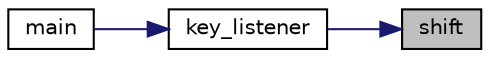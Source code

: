digraph "shift"
{
 // LATEX_PDF_SIZE
  edge [fontname="Helvetica",fontsize="10",labelfontname="Helvetica",labelfontsize="10"];
  node [fontname="Helvetica",fontsize="10",shape=record];
  rankdir="RL";
  Node1 [label="shift",height=0.2,width=0.4,color="black", fillcolor="grey75", style="filled", fontcolor="black",tooltip="Function that make the player use his powerup if shift is pressed."];
  Node1 -> Node2 [dir="back",color="midnightblue",fontsize="10",style="solid"];
  Node2 [label="key_listener",height=0.2,width=0.4,color="black", fillcolor="white", style="filled",URL="$key__listener_8h.html#a6661073e728eb5818d0faf3dfd8dfe98",tooltip="Function that listen the keyboard."];
  Node2 -> Node3 [dir="back",color="midnightblue",fontsize="10",style="solid"];
  Node3 [label="main",height=0.2,width=0.4,color="black", fillcolor="white", style="filled",URL="$main_8c.html#abf9e6b7e6f15df4b525a2e7705ba3089",tooltip="Main function of the project contain the game loop."];
}
